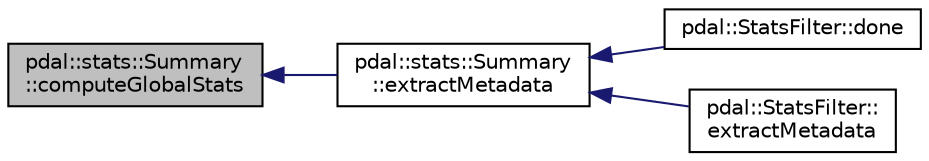 digraph "pdal::stats::Summary::computeGlobalStats"
{
  edge [fontname="Helvetica",fontsize="10",labelfontname="Helvetica",labelfontsize="10"];
  node [fontname="Helvetica",fontsize="10",shape=record];
  rankdir="LR";
  Node1 [label="pdal::stats::Summary\l::computeGlobalStats",height=0.2,width=0.4,color="black", fillcolor="grey75", style="filled", fontcolor="black"];
  Node1 -> Node2 [dir="back",color="midnightblue",fontsize="10",style="solid",fontname="Helvetica"];
  Node2 [label="pdal::stats::Summary\l::extractMetadata",height=0.2,width=0.4,color="black", fillcolor="white", style="filled",URL="$classpdal_1_1stats_1_1Summary.html#af796af3387dc44ffe6dea09f28a793dc"];
  Node2 -> Node3 [dir="back",color="midnightblue",fontsize="10",style="solid",fontname="Helvetica"];
  Node3 [label="pdal::StatsFilter::done",height=0.2,width=0.4,color="black", fillcolor="white", style="filled",URL="$classpdal_1_1StatsFilter.html#af31e8e0558e26c2b831bd8dc50579d4a"];
  Node2 -> Node4 [dir="back",color="midnightblue",fontsize="10",style="solid",fontname="Helvetica"];
  Node4 [label="pdal::StatsFilter::\lextractMetadata",height=0.2,width=0.4,color="black", fillcolor="white", style="filled",URL="$classpdal_1_1StatsFilter.html#a374631f225f1fba0918b159c1353142e"];
}
